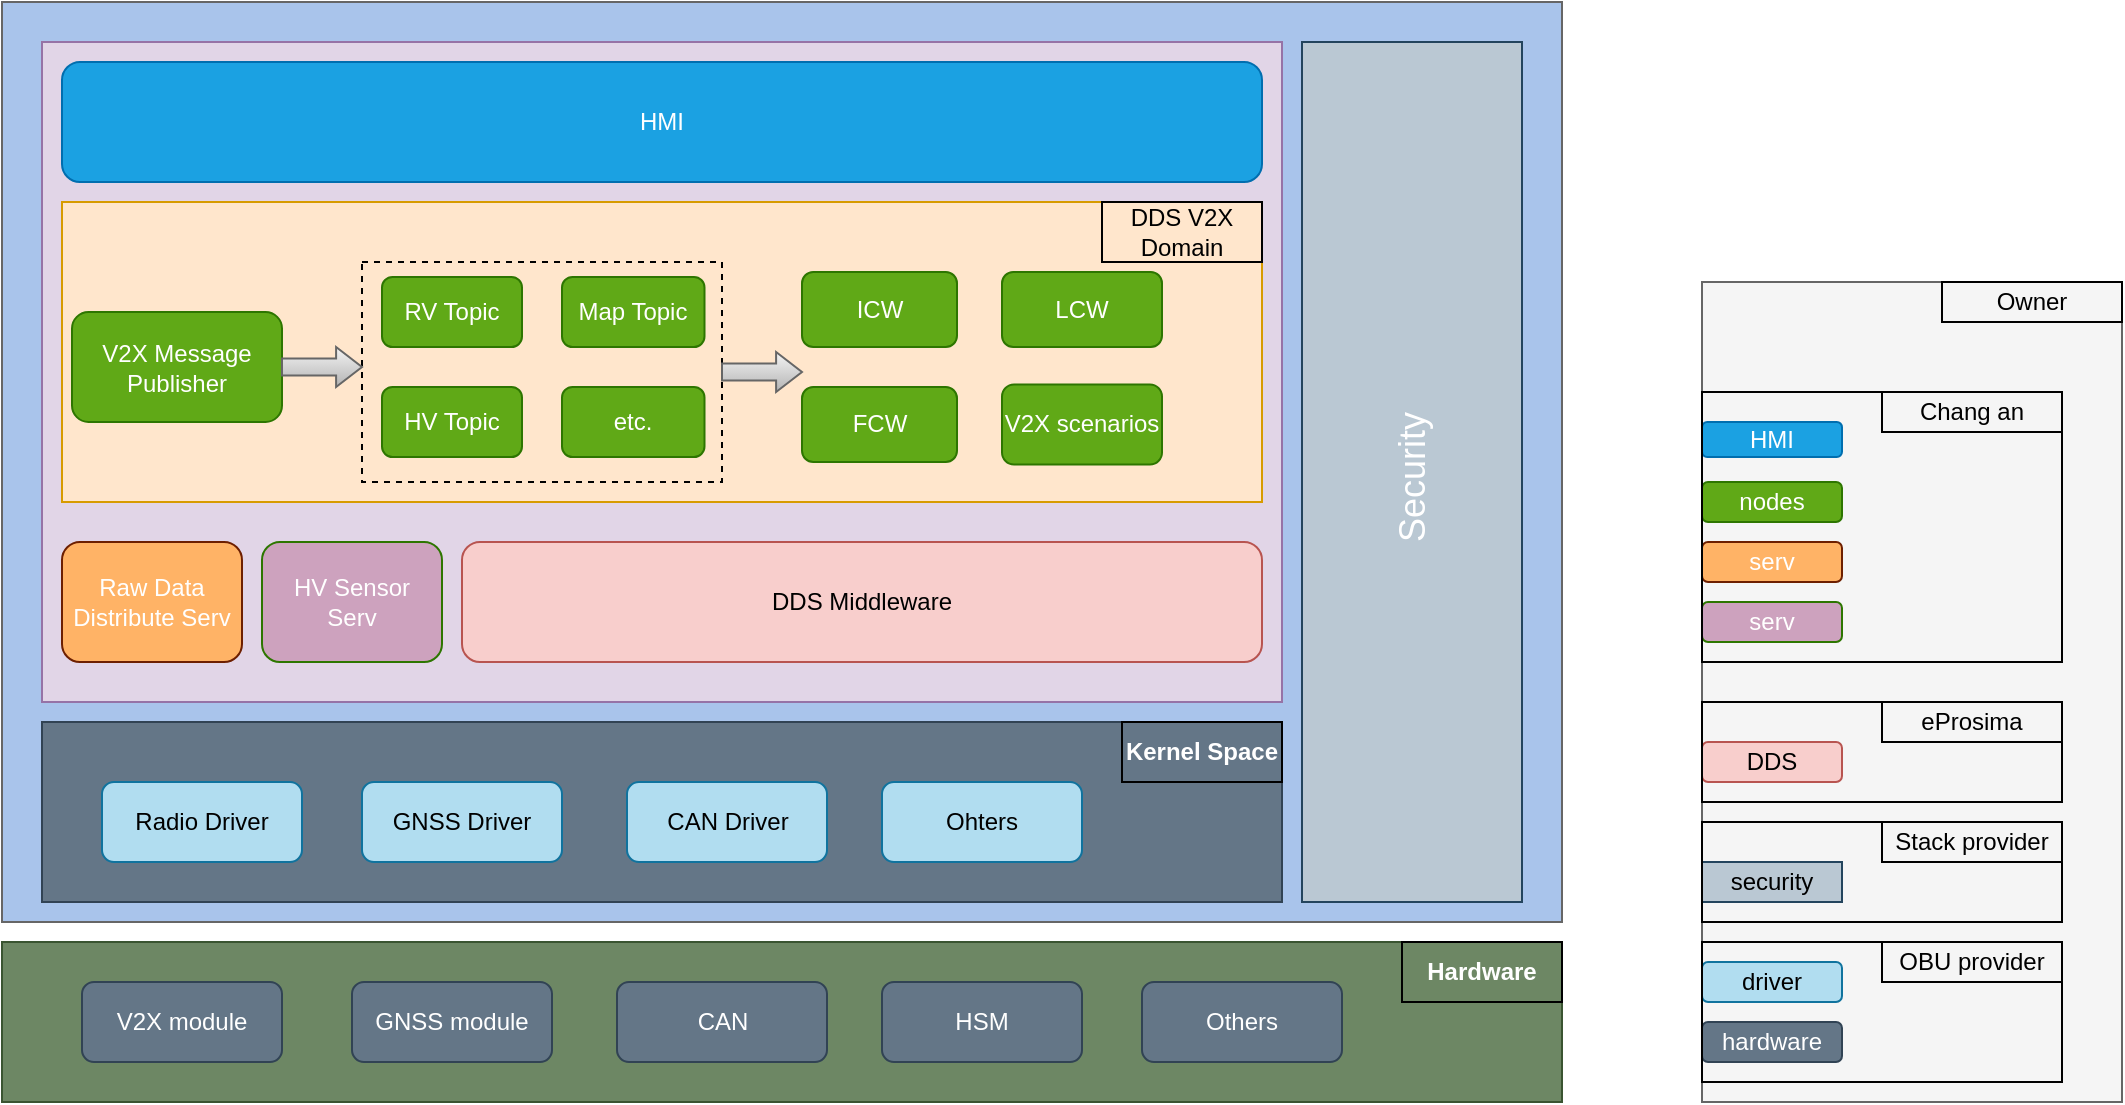 <mxfile version="14.0.3" type="github">
  <diagram id="kgpKYQtTHZ0yAKxKKP6v" name="Page-1">
    <mxGraphModel dx="1673" dy="909" grid="1" gridSize="10" guides="1" tooltips="1" connect="1" arrows="1" fold="1" page="1" pageScale="1" pageWidth="850" pageHeight="1100" math="0" shadow="0">
      <root>
        <mxCell id="0" />
        <mxCell id="1" parent="0" />
        <mxCell id="EnAMJL2eUIxCQ6h8DMGY-57" value="" style="rounded=0;whiteSpace=wrap;html=1;shadow=0;strokeColor=#666666;fontColor=#333333;fillColor=#A9C4EB;" vertex="1" parent="1">
          <mxGeometry x="50" y="350" width="780" height="460" as="geometry" />
        </mxCell>
        <mxCell id="EnAMJL2eUIxCQ6h8DMGY-6" value="" style="rounded=0;whiteSpace=wrap;html=1;fillColor=#e1d5e7;strokeColor=#9673a6;shadow=0;" vertex="1" parent="1">
          <mxGeometry x="70" y="370" width="620" height="330" as="geometry" />
        </mxCell>
        <mxCell id="EnAMJL2eUIxCQ6h8DMGY-7" value="" style="rounded=0;whiteSpace=wrap;html=1;shadow=0;fillColor=#647687;strokeColor=#314354;fontColor=#ffffff;" vertex="1" parent="1">
          <mxGeometry x="70" y="710" width="620" height="90" as="geometry" />
        </mxCell>
        <mxCell id="EnAMJL2eUIxCQ6h8DMGY-8" value="Radio Driver" style="rounded=1;whiteSpace=wrap;html=1;shadow=0;fillColor=#b1ddf0;strokeColor=#10739e;" vertex="1" parent="1">
          <mxGeometry x="100" y="740" width="100" height="40" as="geometry" />
        </mxCell>
        <mxCell id="EnAMJL2eUIxCQ6h8DMGY-10" value="&lt;font color=&quot;#FFFFFF&quot;&gt;&lt;b&gt;Kernel Space&lt;/b&gt;&lt;/font&gt;" style="text;html=1;fillColor=none;align=center;verticalAlign=middle;whiteSpace=wrap;rounded=0;shadow=0;strokeColor=#000000;" vertex="1" parent="1">
          <mxGeometry x="610" y="710" width="80" height="30" as="geometry" />
        </mxCell>
        <mxCell id="EnAMJL2eUIxCQ6h8DMGY-11" value="GNSS Driver" style="rounded=1;whiteSpace=wrap;html=1;shadow=0;fillColor=#b1ddf0;strokeColor=#10739e;" vertex="1" parent="1">
          <mxGeometry x="230" y="740" width="100" height="40" as="geometry" />
        </mxCell>
        <mxCell id="EnAMJL2eUIxCQ6h8DMGY-12" value="CAN Driver" style="rounded=1;whiteSpace=wrap;html=1;shadow=0;fillColor=#b1ddf0;strokeColor=#10739e;" vertex="1" parent="1">
          <mxGeometry x="362.5" y="740" width="100" height="40" as="geometry" />
        </mxCell>
        <mxCell id="EnAMJL2eUIxCQ6h8DMGY-14" value="Ohters" style="rounded=1;whiteSpace=wrap;html=1;shadow=0;fillColor=#b1ddf0;strokeColor=#10739e;" vertex="1" parent="1">
          <mxGeometry x="490" y="740" width="100" height="40" as="geometry" />
        </mxCell>
        <mxCell id="EnAMJL2eUIxCQ6h8DMGY-15" value="" style="rounded=0;whiteSpace=wrap;html=1;shadow=0;strokeColor=#3A5431;fillColor=#6d8764;fontColor=#ffffff;" vertex="1" parent="1">
          <mxGeometry x="50" y="820" width="780" height="80" as="geometry" />
        </mxCell>
        <mxCell id="EnAMJL2eUIxCQ6h8DMGY-16" value="&lt;b&gt;&lt;font color=&quot;#FFFFFF&quot;&gt;Hardware&lt;/font&gt;&lt;/b&gt;" style="text;html=1;fillColor=none;align=center;verticalAlign=middle;whiteSpace=wrap;rounded=0;shadow=0;strokeColor=#000000;" vertex="1" parent="1">
          <mxGeometry x="750" y="820" width="80" height="30" as="geometry" />
        </mxCell>
        <mxCell id="EnAMJL2eUIxCQ6h8DMGY-18" value="V2X module" style="rounded=1;whiteSpace=wrap;html=1;shadow=0;strokeColor=#314354;fillColor=#647687;fontColor=#ffffff;" vertex="1" parent="1">
          <mxGeometry x="90" y="840" width="100" height="40" as="geometry" />
        </mxCell>
        <mxCell id="EnAMJL2eUIxCQ6h8DMGY-19" value="GNSS module" style="rounded=1;whiteSpace=wrap;html=1;shadow=0;fillColor=#647687;strokeColor=#314354;fontColor=#ffffff;" vertex="1" parent="1">
          <mxGeometry x="225" y="840" width="100" height="40" as="geometry" />
        </mxCell>
        <mxCell id="EnAMJL2eUIxCQ6h8DMGY-20" value="CAN" style="rounded=1;whiteSpace=wrap;html=1;shadow=0;fillColor=#647687;strokeColor=#314354;fontColor=#ffffff;" vertex="1" parent="1">
          <mxGeometry x="357.5" y="840" width="105" height="40" as="geometry" />
        </mxCell>
        <mxCell id="EnAMJL2eUIxCQ6h8DMGY-21" value="HSM" style="rounded=1;whiteSpace=wrap;html=1;shadow=0;fillColor=#647687;strokeColor=#314354;fontColor=#ffffff;" vertex="1" parent="1">
          <mxGeometry x="490" y="840" width="100" height="40" as="geometry" />
        </mxCell>
        <mxCell id="EnAMJL2eUIxCQ6h8DMGY-27" value="&lt;div&gt;Raw Data&lt;/div&gt;&lt;div&gt;Distribute Serv&lt;/div&gt;" style="rounded=1;whiteSpace=wrap;html=1;shadow=0;strokeColor=#6D1F00;fontColor=#ffffff;fillColor=#FFB366;" vertex="1" parent="1">
          <mxGeometry x="80" y="620" width="90" height="60" as="geometry" />
        </mxCell>
        <mxCell id="EnAMJL2eUIxCQ6h8DMGY-28" value="DDS Middleware" style="rounded=1;whiteSpace=wrap;html=1;shadow=0;strokeColor=#b85450;fillColor=#f8cecc;" vertex="1" parent="1">
          <mxGeometry x="280" y="620" width="400" height="60" as="geometry" />
        </mxCell>
        <mxCell id="EnAMJL2eUIxCQ6h8DMGY-29" value="" style="rounded=0;whiteSpace=wrap;html=1;shadow=0;strokeColor=#d79b00;fillColor=#ffe6cc;" vertex="1" parent="1">
          <mxGeometry x="80" y="450" width="600" height="150" as="geometry" />
        </mxCell>
        <mxCell id="EnAMJL2eUIxCQ6h8DMGY-30" value="DDS V2X Domain" style="text;html=1;fillColor=none;align=center;verticalAlign=middle;whiteSpace=wrap;rounded=0;shadow=0;strokeColor=#000000;" vertex="1" parent="1">
          <mxGeometry x="600" y="450" width="80" height="30" as="geometry" />
        </mxCell>
        <mxCell id="EnAMJL2eUIxCQ6h8DMGY-31" value="&lt;div&gt;V2X Message&lt;/div&gt;&lt;div&gt;Publisher&lt;br&gt;&lt;/div&gt;" style="rounded=1;whiteSpace=wrap;html=1;shadow=0;strokeColor=#2D7600;fillColor=#60a917;fontColor=#ffffff;" vertex="1" parent="1">
          <mxGeometry x="85" y="505" width="105" height="55" as="geometry" />
        </mxCell>
        <mxCell id="EnAMJL2eUIxCQ6h8DMGY-36" value="RV Topic" style="rounded=1;whiteSpace=wrap;html=1;shadow=0;strokeColor=#2D7600;fillColor=#60a917;fontColor=#ffffff;" vertex="1" parent="1">
          <mxGeometry x="240" y="487.5" width="70" height="35" as="geometry" />
        </mxCell>
        <mxCell id="EnAMJL2eUIxCQ6h8DMGY-37" value="HV Topic" style="rounded=1;whiteSpace=wrap;html=1;shadow=0;strokeColor=#2D7600;fillColor=#60a917;fontColor=#ffffff;" vertex="1" parent="1">
          <mxGeometry x="240" y="542.5" width="70" height="35" as="geometry" />
        </mxCell>
        <mxCell id="EnAMJL2eUIxCQ6h8DMGY-38" value="Map Topic" style="rounded=1;whiteSpace=wrap;html=1;shadow=0;strokeColor=#2D7600;fillColor=#60a917;fontColor=#ffffff;" vertex="1" parent="1">
          <mxGeometry x="330" y="487.5" width="71.25" height="35" as="geometry" />
        </mxCell>
        <mxCell id="EnAMJL2eUIxCQ6h8DMGY-39" value="etc." style="rounded=1;whiteSpace=wrap;html=1;shadow=0;strokeColor=#2D7600;fillColor=#60a917;fontColor=#ffffff;" vertex="1" parent="1">
          <mxGeometry x="330" y="542.5" width="71.25" height="35" as="geometry" />
        </mxCell>
        <mxCell id="EnAMJL2eUIxCQ6h8DMGY-40" value="" style="rounded=0;whiteSpace=wrap;html=1;shadow=0;strokeColor=#000000;dashed=1;fillColor=none;" vertex="1" parent="1">
          <mxGeometry x="230" y="480" width="180" height="110" as="geometry" />
        </mxCell>
        <mxCell id="EnAMJL2eUIxCQ6h8DMGY-42" value="" style="html=1;shadow=0;dashed=0;align=center;verticalAlign=middle;shape=mxgraph.arrows2.arrow;dy=0.58;dx=12.95;notch=0;strokeColor=#666666;fillColor=#f5f5f5;gradientColor=#b3b3b3;" vertex="1" parent="1">
          <mxGeometry x="190" y="522.5" width="40" height="20" as="geometry" />
        </mxCell>
        <mxCell id="EnAMJL2eUIxCQ6h8DMGY-43" value="ICW" style="rounded=1;whiteSpace=wrap;html=1;shadow=0;strokeColor=#2D7600;fillColor=#60a917;fontColor=#ffffff;" vertex="1" parent="1">
          <mxGeometry x="450" y="485" width="77.5" height="37.5" as="geometry" />
        </mxCell>
        <mxCell id="EnAMJL2eUIxCQ6h8DMGY-44" value="FCW" style="rounded=1;whiteSpace=wrap;html=1;shadow=0;strokeColor=#2D7600;fillColor=#60a917;fontColor=#ffffff;" vertex="1" parent="1">
          <mxGeometry x="450" y="542.5" width="77.5" height="37.5" as="geometry" />
        </mxCell>
        <mxCell id="EnAMJL2eUIxCQ6h8DMGY-45" value="V2X scenarios" style="rounded=1;whiteSpace=wrap;html=1;shadow=0;strokeColor=#2D7600;fillColor=#60a917;fontColor=#ffffff;" vertex="1" parent="1">
          <mxGeometry x="550" y="541.25" width="80" height="40" as="geometry" />
        </mxCell>
        <mxCell id="EnAMJL2eUIxCQ6h8DMGY-46" value="Others" style="rounded=1;whiteSpace=wrap;html=1;shadow=0;fillColor=#647687;strokeColor=#314354;fontColor=#ffffff;" vertex="1" parent="1">
          <mxGeometry x="620" y="840" width="100" height="40" as="geometry" />
        </mxCell>
        <mxCell id="EnAMJL2eUIxCQ6h8DMGY-48" value="" style="rounded=0;whiteSpace=wrap;html=1;shadow=0;strokeColor=#23445d;fillColor=#bac8d3;direction=north;" vertex="1" parent="1">
          <mxGeometry x="700" y="370" width="110" height="430" as="geometry" />
        </mxCell>
        <mxCell id="EnAMJL2eUIxCQ6h8DMGY-50" value="&lt;div&gt;HV Sensor&lt;/div&gt;&lt;div&gt;Serv&lt;/div&gt;" style="rounded=1;whiteSpace=wrap;html=1;shadow=0;strokeColor=#2D7600;fontColor=#ffffff;fillColor=#CDA2BE;" vertex="1" parent="1">
          <mxGeometry x="180" y="620" width="90" height="60" as="geometry" />
        </mxCell>
        <mxCell id="EnAMJL2eUIxCQ6h8DMGY-53" value="LCW" style="rounded=1;whiteSpace=wrap;html=1;shadow=0;strokeColor=#2D7600;fillColor=#60a917;fontColor=#ffffff;" vertex="1" parent="1">
          <mxGeometry x="550" y="485" width="80" height="37.5" as="geometry" />
        </mxCell>
        <mxCell id="EnAMJL2eUIxCQ6h8DMGY-54" value="HMI" style="rounded=1;whiteSpace=wrap;html=1;shadow=0;strokeColor=#006EAF;fillColor=#1ba1e2;fontColor=#ffffff;" vertex="1" parent="1">
          <mxGeometry x="80" y="380" width="600" height="60" as="geometry" />
        </mxCell>
        <mxCell id="EnAMJL2eUIxCQ6h8DMGY-55" value="" style="html=1;shadow=0;dashed=0;align=center;verticalAlign=middle;shape=mxgraph.arrows2.arrow;dy=0.58;dx=12.95;notch=0;strokeColor=#666666;fillColor=#f5f5f5;gradientColor=#b3b3b3;" vertex="1" parent="1">
          <mxGeometry x="410" y="525" width="40" height="20" as="geometry" />
        </mxCell>
        <mxCell id="EnAMJL2eUIxCQ6h8DMGY-59" value="&lt;font style=&quot;font-size: 18px&quot; color=&quot;#FFFFFF&quot;&gt;Security&lt;/font&gt;" style="text;html=1;strokeColor=none;fillColor=none;align=center;verticalAlign=middle;whiteSpace=wrap;rounded=0;shadow=0;direction=north;rotation=-90;" vertex="1" parent="1">
          <mxGeometry x="715" y="577.5" width="80" height="20" as="geometry" />
        </mxCell>
        <mxCell id="EnAMJL2eUIxCQ6h8DMGY-61" value="" style="rounded=0;whiteSpace=wrap;html=1;shadow=0;strokeColor=#666666;fillColor=#f5f5f5;fontColor=#333333;" vertex="1" parent="1">
          <mxGeometry x="900" y="490" width="210" height="410" as="geometry" />
        </mxCell>
        <mxCell id="EnAMJL2eUIxCQ6h8DMGY-62" value="hardware" style="rounded=1;whiteSpace=wrap;html=1;shadow=0;fillColor=#647687;strokeColor=#314354;fontColor=#ffffff;" vertex="1" parent="1">
          <mxGeometry x="900" y="860" width="70" height="20" as="geometry" />
        </mxCell>
        <mxCell id="EnAMJL2eUIxCQ6h8DMGY-63" value="driver" style="rounded=1;whiteSpace=wrap;html=1;shadow=0;fillColor=#b1ddf0;strokeColor=#10739e;" vertex="1" parent="1">
          <mxGeometry x="900" y="830" width="70" height="20" as="geometry" />
        </mxCell>
        <mxCell id="EnAMJL2eUIxCQ6h8DMGY-64" value="" style="rounded=0;whiteSpace=wrap;html=1;shadow=0;strokeColor=#000000;gradientColor=none;fillColor=none;" vertex="1" parent="1">
          <mxGeometry x="900" y="820" width="180" height="70" as="geometry" />
        </mxCell>
        <mxCell id="EnAMJL2eUIxCQ6h8DMGY-65" value="&lt;div&gt;security&lt;/div&gt;" style="rounded=0;whiteSpace=wrap;html=1;shadow=0;strokeColor=#23445d;fillColor=#bac8d3;direction=north;" vertex="1" parent="1">
          <mxGeometry x="900" y="780" width="70" height="20" as="geometry" />
        </mxCell>
        <mxCell id="EnAMJL2eUIxCQ6h8DMGY-66" value="DDS" style="rounded=1;whiteSpace=wrap;html=1;shadow=0;strokeColor=#b85450;fillColor=#f8cecc;" vertex="1" parent="1">
          <mxGeometry x="900" y="720" width="70" height="20" as="geometry" />
        </mxCell>
        <mxCell id="EnAMJL2eUIxCQ6h8DMGY-67" value="serv" style="rounded=1;whiteSpace=wrap;html=1;shadow=0;strokeColor=#2D7600;fontColor=#ffffff;fillColor=#CDA2BE;" vertex="1" parent="1">
          <mxGeometry x="900" y="650" width="70" height="20" as="geometry" />
        </mxCell>
        <mxCell id="EnAMJL2eUIxCQ6h8DMGY-68" value="serv" style="rounded=1;whiteSpace=wrap;html=1;shadow=0;strokeColor=#6D1F00;fontColor=#ffffff;fillColor=#FFB366;" vertex="1" parent="1">
          <mxGeometry x="900" y="620" width="70" height="20" as="geometry" />
        </mxCell>
        <mxCell id="EnAMJL2eUIxCQ6h8DMGY-69" value="nodes" style="rounded=1;whiteSpace=wrap;html=1;shadow=0;strokeColor=#2D7600;fillColor=#60a917;fontColor=#ffffff;" vertex="1" parent="1">
          <mxGeometry x="900" y="590" width="70" height="20" as="geometry" />
        </mxCell>
        <mxCell id="EnAMJL2eUIxCQ6h8DMGY-70" value="HMI" style="rounded=1;whiteSpace=wrap;html=1;shadow=0;strokeColor=#006EAF;fillColor=#1ba1e2;fontColor=#ffffff;" vertex="1" parent="1">
          <mxGeometry x="900" y="560" width="70" height="17.5" as="geometry" />
        </mxCell>
        <mxCell id="EnAMJL2eUIxCQ6h8DMGY-71" value="OBU provider" style="text;html=1;fillColor=none;align=center;verticalAlign=middle;whiteSpace=wrap;rounded=0;shadow=0;strokeColor=#000000;" vertex="1" parent="1">
          <mxGeometry x="990" y="820" width="90" height="20" as="geometry" />
        </mxCell>
        <mxCell id="EnAMJL2eUIxCQ6h8DMGY-73" value="" style="rounded=0;whiteSpace=wrap;html=1;shadow=0;strokeColor=#000000;gradientColor=none;fillColor=none;" vertex="1" parent="1">
          <mxGeometry x="900" y="760" width="180" height="50" as="geometry" />
        </mxCell>
        <mxCell id="EnAMJL2eUIxCQ6h8DMGY-74" value="Stack provider" style="text;html=1;fillColor=none;align=center;verticalAlign=middle;whiteSpace=wrap;rounded=0;shadow=0;strokeColor=#000000;" vertex="1" parent="1">
          <mxGeometry x="990" y="760" width="90" height="20" as="geometry" />
        </mxCell>
        <mxCell id="EnAMJL2eUIxCQ6h8DMGY-75" value="eProsima" style="text;html=1;fillColor=none;align=center;verticalAlign=middle;whiteSpace=wrap;rounded=0;shadow=0;strokeColor=#000000;" vertex="1" parent="1">
          <mxGeometry x="990" y="700" width="90" height="20" as="geometry" />
        </mxCell>
        <mxCell id="EnAMJL2eUIxCQ6h8DMGY-78" value="" style="rounded=0;whiteSpace=wrap;html=1;shadow=0;strokeColor=#000000;gradientColor=none;fillColor=none;" vertex="1" parent="1">
          <mxGeometry x="900" y="700" width="180" height="50" as="geometry" />
        </mxCell>
        <mxCell id="EnAMJL2eUIxCQ6h8DMGY-79" value="" style="rounded=0;whiteSpace=wrap;html=1;shadow=0;strokeColor=#000000;gradientColor=none;fillColor=none;" vertex="1" parent="1">
          <mxGeometry x="900" y="545" width="180" height="135" as="geometry" />
        </mxCell>
        <mxCell id="EnAMJL2eUIxCQ6h8DMGY-80" value="Chang an" style="text;html=1;fillColor=none;align=center;verticalAlign=middle;whiteSpace=wrap;rounded=0;shadow=0;strokeColor=#000000;" vertex="1" parent="1">
          <mxGeometry x="990" y="545" width="90" height="20" as="geometry" />
        </mxCell>
        <mxCell id="EnAMJL2eUIxCQ6h8DMGY-81" value="Owner" style="text;html=1;fillColor=none;align=center;verticalAlign=middle;whiteSpace=wrap;rounded=0;shadow=0;strokeColor=#000000;" vertex="1" parent="1">
          <mxGeometry x="1020" y="490" width="90" height="20" as="geometry" />
        </mxCell>
      </root>
    </mxGraphModel>
  </diagram>
</mxfile>
